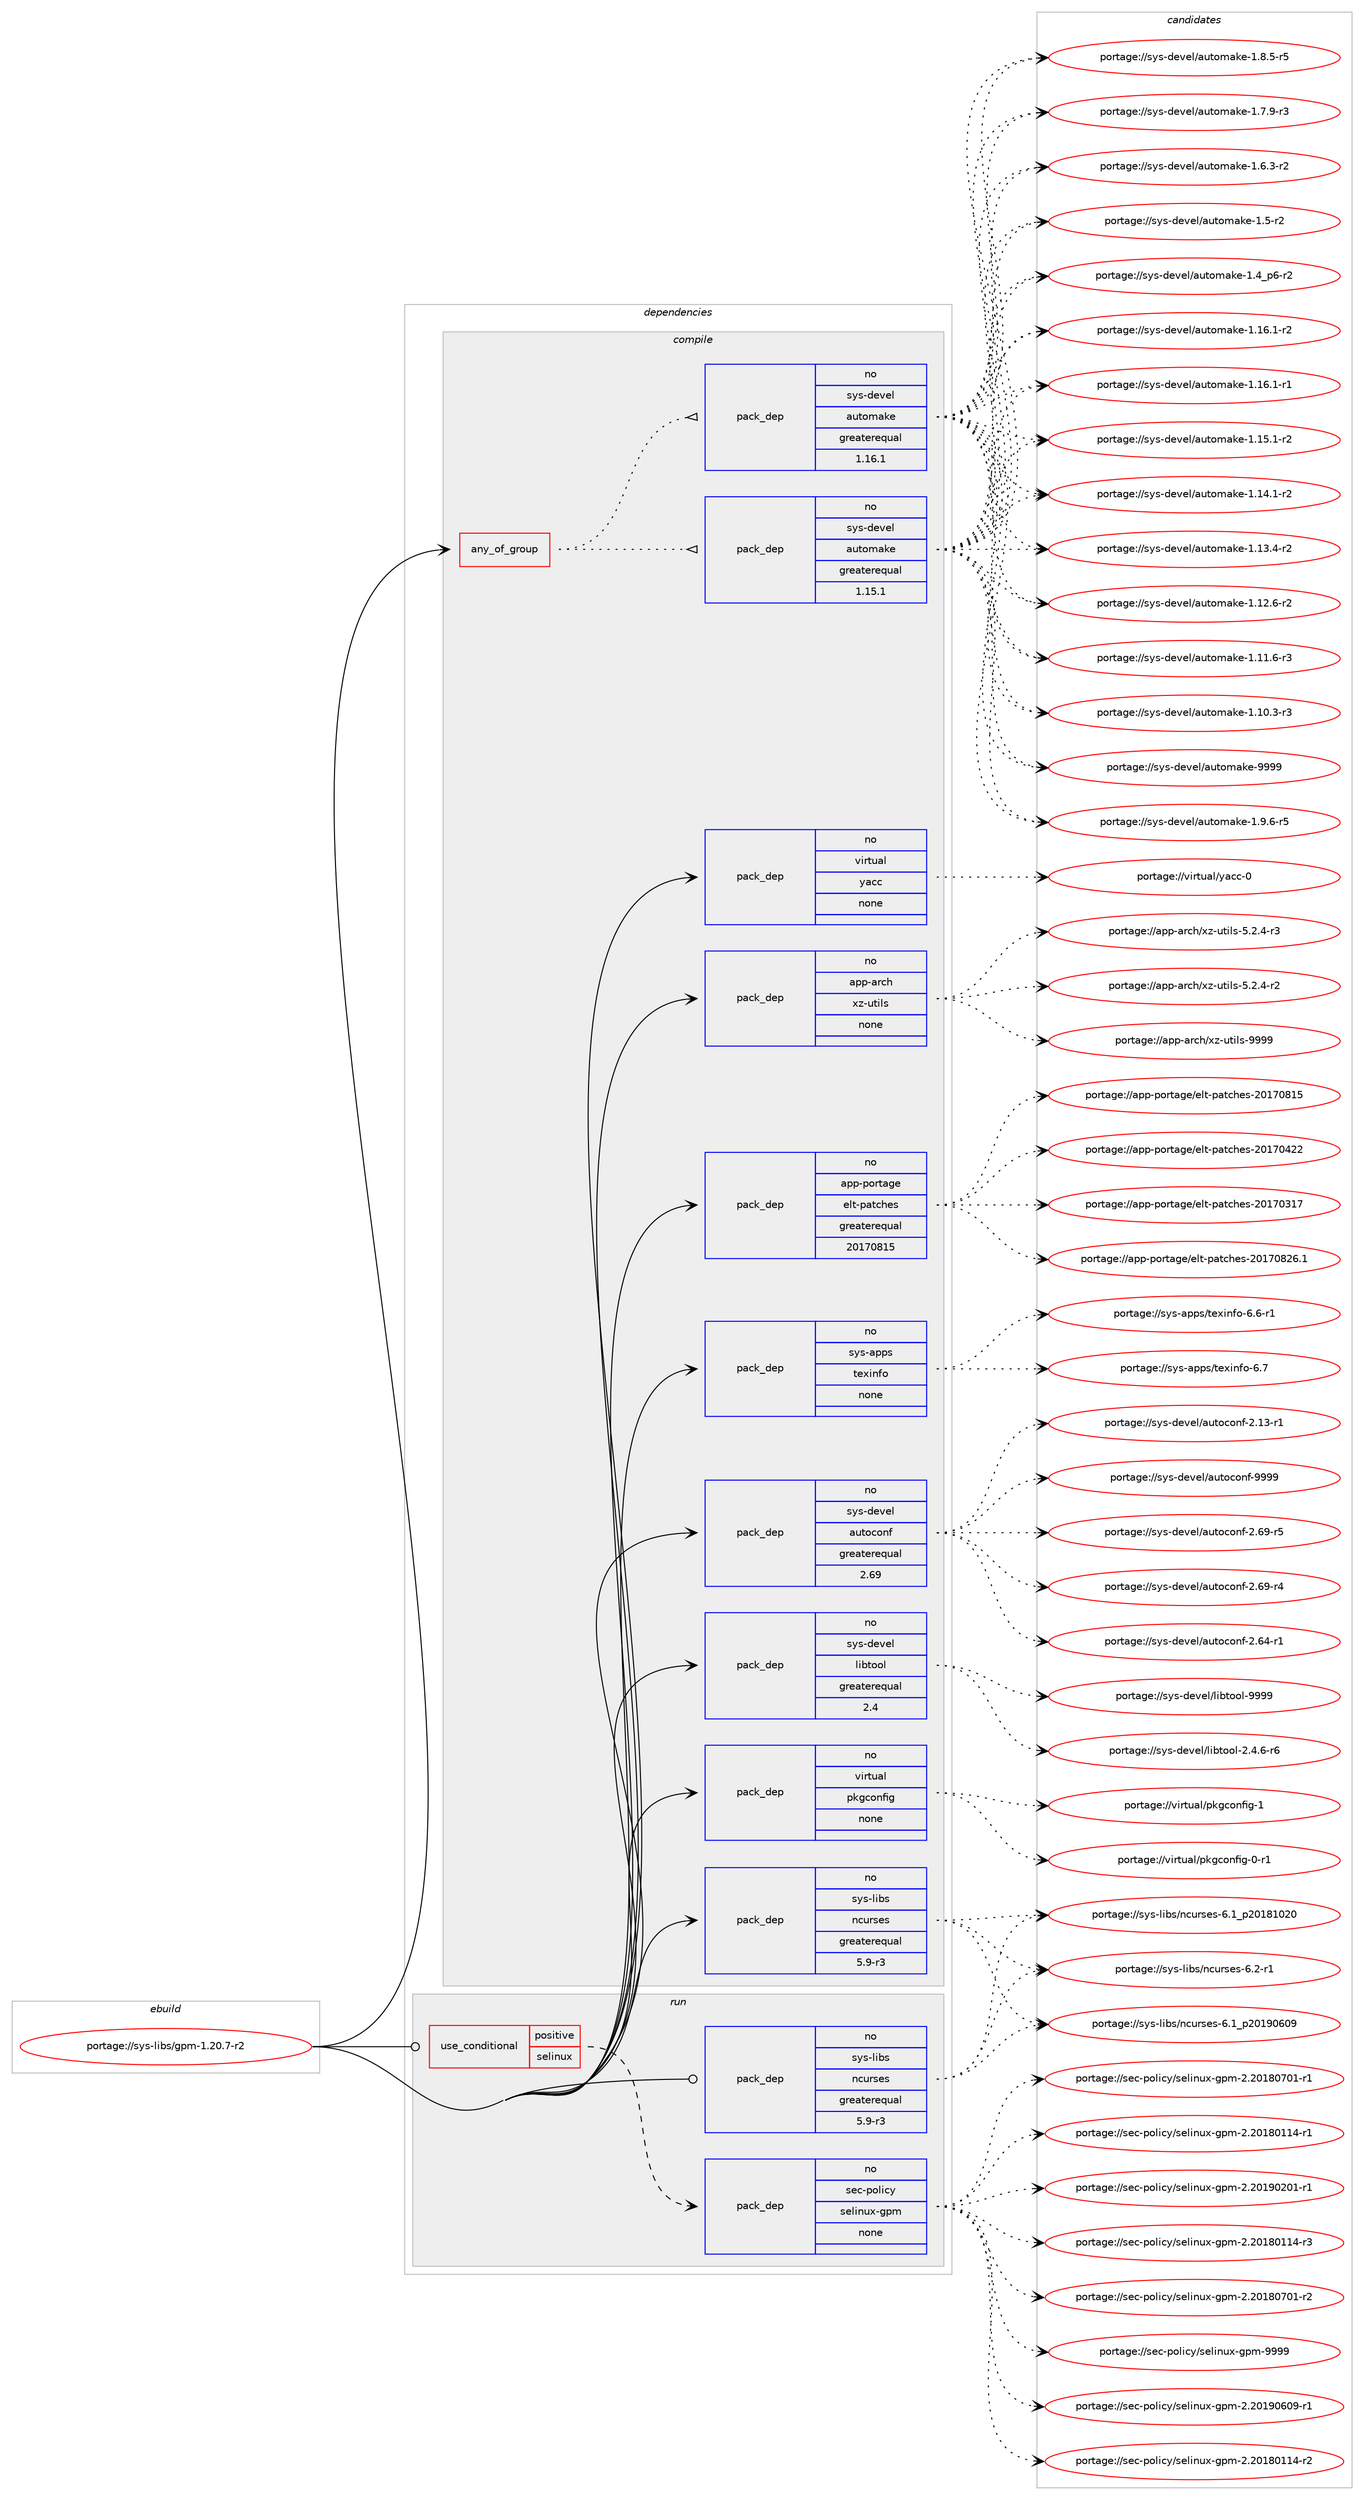 digraph prolog {

# *************
# Graph options
# *************

newrank=true;
concentrate=true;
compound=true;
graph [rankdir=LR,fontname=Helvetica,fontsize=10,ranksep=1.5];#, ranksep=2.5, nodesep=0.2];
edge  [arrowhead=vee];
node  [fontname=Helvetica,fontsize=10];

# **********
# The ebuild
# **********

subgraph cluster_leftcol {
color=gray;
rank=same;
label=<<i>ebuild</i>>;
id [label="portage://sys-libs/gpm-1.20.7-r2", color=red, width=4, href="../sys-libs/gpm-1.20.7-r2.svg"];
}

# ****************
# The dependencies
# ****************

subgraph cluster_midcol {
color=gray;
label=<<i>dependencies</i>>;
subgraph cluster_compile {
fillcolor="#eeeeee";
style=filled;
label=<<i>compile</i>>;
subgraph any901 {
dependency41653 [label=<<TABLE BORDER="0" CELLBORDER="1" CELLSPACING="0" CELLPADDING="4"><TR><TD CELLPADDING="10">any_of_group</TD></TR></TABLE>>, shape=none, color=red];subgraph pack32722 {
dependency41654 [label=<<TABLE BORDER="0" CELLBORDER="1" CELLSPACING="0" CELLPADDING="4" WIDTH="220"><TR><TD ROWSPAN="6" CELLPADDING="30">pack_dep</TD></TR><TR><TD WIDTH="110">no</TD></TR><TR><TD>sys-devel</TD></TR><TR><TD>automake</TD></TR><TR><TD>greaterequal</TD></TR><TR><TD>1.16.1</TD></TR></TABLE>>, shape=none, color=blue];
}
dependency41653:e -> dependency41654:w [weight=20,style="dotted",arrowhead="oinv"];
subgraph pack32723 {
dependency41655 [label=<<TABLE BORDER="0" CELLBORDER="1" CELLSPACING="0" CELLPADDING="4" WIDTH="220"><TR><TD ROWSPAN="6" CELLPADDING="30">pack_dep</TD></TR><TR><TD WIDTH="110">no</TD></TR><TR><TD>sys-devel</TD></TR><TR><TD>automake</TD></TR><TR><TD>greaterequal</TD></TR><TR><TD>1.15.1</TD></TR></TABLE>>, shape=none, color=blue];
}
dependency41653:e -> dependency41655:w [weight=20,style="dotted",arrowhead="oinv"];
}
id:e -> dependency41653:w [weight=20,style="solid",arrowhead="vee"];
subgraph pack32724 {
dependency41656 [label=<<TABLE BORDER="0" CELLBORDER="1" CELLSPACING="0" CELLPADDING="4" WIDTH="220"><TR><TD ROWSPAN="6" CELLPADDING="30">pack_dep</TD></TR><TR><TD WIDTH="110">no</TD></TR><TR><TD>app-arch</TD></TR><TR><TD>xz-utils</TD></TR><TR><TD>none</TD></TR><TR><TD></TD></TR></TABLE>>, shape=none, color=blue];
}
id:e -> dependency41656:w [weight=20,style="solid",arrowhead="vee"];
subgraph pack32725 {
dependency41657 [label=<<TABLE BORDER="0" CELLBORDER="1" CELLSPACING="0" CELLPADDING="4" WIDTH="220"><TR><TD ROWSPAN="6" CELLPADDING="30">pack_dep</TD></TR><TR><TD WIDTH="110">no</TD></TR><TR><TD>app-portage</TD></TR><TR><TD>elt-patches</TD></TR><TR><TD>greaterequal</TD></TR><TR><TD>20170815</TD></TR></TABLE>>, shape=none, color=blue];
}
id:e -> dependency41657:w [weight=20,style="solid",arrowhead="vee"];
subgraph pack32726 {
dependency41658 [label=<<TABLE BORDER="0" CELLBORDER="1" CELLSPACING="0" CELLPADDING="4" WIDTH="220"><TR><TD ROWSPAN="6" CELLPADDING="30">pack_dep</TD></TR><TR><TD WIDTH="110">no</TD></TR><TR><TD>sys-apps</TD></TR><TR><TD>texinfo</TD></TR><TR><TD>none</TD></TR><TR><TD></TD></TR></TABLE>>, shape=none, color=blue];
}
id:e -> dependency41658:w [weight=20,style="solid",arrowhead="vee"];
subgraph pack32727 {
dependency41659 [label=<<TABLE BORDER="0" CELLBORDER="1" CELLSPACING="0" CELLPADDING="4" WIDTH="220"><TR><TD ROWSPAN="6" CELLPADDING="30">pack_dep</TD></TR><TR><TD WIDTH="110">no</TD></TR><TR><TD>sys-devel</TD></TR><TR><TD>autoconf</TD></TR><TR><TD>greaterequal</TD></TR><TR><TD>2.69</TD></TR></TABLE>>, shape=none, color=blue];
}
id:e -> dependency41659:w [weight=20,style="solid",arrowhead="vee"];
subgraph pack32728 {
dependency41660 [label=<<TABLE BORDER="0" CELLBORDER="1" CELLSPACING="0" CELLPADDING="4" WIDTH="220"><TR><TD ROWSPAN="6" CELLPADDING="30">pack_dep</TD></TR><TR><TD WIDTH="110">no</TD></TR><TR><TD>sys-devel</TD></TR><TR><TD>libtool</TD></TR><TR><TD>greaterequal</TD></TR><TR><TD>2.4</TD></TR></TABLE>>, shape=none, color=blue];
}
id:e -> dependency41660:w [weight=20,style="solid",arrowhead="vee"];
subgraph pack32729 {
dependency41661 [label=<<TABLE BORDER="0" CELLBORDER="1" CELLSPACING="0" CELLPADDING="4" WIDTH="220"><TR><TD ROWSPAN="6" CELLPADDING="30">pack_dep</TD></TR><TR><TD WIDTH="110">no</TD></TR><TR><TD>sys-libs</TD></TR><TR><TD>ncurses</TD></TR><TR><TD>greaterequal</TD></TR><TR><TD>5.9-r3</TD></TR></TABLE>>, shape=none, color=blue];
}
id:e -> dependency41661:w [weight=20,style="solid",arrowhead="vee"];
subgraph pack32730 {
dependency41662 [label=<<TABLE BORDER="0" CELLBORDER="1" CELLSPACING="0" CELLPADDING="4" WIDTH="220"><TR><TD ROWSPAN="6" CELLPADDING="30">pack_dep</TD></TR><TR><TD WIDTH="110">no</TD></TR><TR><TD>virtual</TD></TR><TR><TD>pkgconfig</TD></TR><TR><TD>none</TD></TR><TR><TD></TD></TR></TABLE>>, shape=none, color=blue];
}
id:e -> dependency41662:w [weight=20,style="solid",arrowhead="vee"];
subgraph pack32731 {
dependency41663 [label=<<TABLE BORDER="0" CELLBORDER="1" CELLSPACING="0" CELLPADDING="4" WIDTH="220"><TR><TD ROWSPAN="6" CELLPADDING="30">pack_dep</TD></TR><TR><TD WIDTH="110">no</TD></TR><TR><TD>virtual</TD></TR><TR><TD>yacc</TD></TR><TR><TD>none</TD></TR><TR><TD></TD></TR></TABLE>>, shape=none, color=blue];
}
id:e -> dependency41663:w [weight=20,style="solid",arrowhead="vee"];
}
subgraph cluster_compileandrun {
fillcolor="#eeeeee";
style=filled;
label=<<i>compile and run</i>>;
}
subgraph cluster_run {
fillcolor="#eeeeee";
style=filled;
label=<<i>run</i>>;
subgraph cond7974 {
dependency41664 [label=<<TABLE BORDER="0" CELLBORDER="1" CELLSPACING="0" CELLPADDING="4"><TR><TD ROWSPAN="3" CELLPADDING="10">use_conditional</TD></TR><TR><TD>positive</TD></TR><TR><TD>selinux</TD></TR></TABLE>>, shape=none, color=red];
subgraph pack32732 {
dependency41665 [label=<<TABLE BORDER="0" CELLBORDER="1" CELLSPACING="0" CELLPADDING="4" WIDTH="220"><TR><TD ROWSPAN="6" CELLPADDING="30">pack_dep</TD></TR><TR><TD WIDTH="110">no</TD></TR><TR><TD>sec-policy</TD></TR><TR><TD>selinux-gpm</TD></TR><TR><TD>none</TD></TR><TR><TD></TD></TR></TABLE>>, shape=none, color=blue];
}
dependency41664:e -> dependency41665:w [weight=20,style="dashed",arrowhead="vee"];
}
id:e -> dependency41664:w [weight=20,style="solid",arrowhead="odot"];
subgraph pack32733 {
dependency41666 [label=<<TABLE BORDER="0" CELLBORDER="1" CELLSPACING="0" CELLPADDING="4" WIDTH="220"><TR><TD ROWSPAN="6" CELLPADDING="30">pack_dep</TD></TR><TR><TD WIDTH="110">no</TD></TR><TR><TD>sys-libs</TD></TR><TR><TD>ncurses</TD></TR><TR><TD>greaterequal</TD></TR><TR><TD>5.9-r3</TD></TR></TABLE>>, shape=none, color=blue];
}
id:e -> dependency41666:w [weight=20,style="solid",arrowhead="odot"];
}
}

# **************
# The candidates
# **************

subgraph cluster_choices {
rank=same;
color=gray;
label=<<i>candidates</i>>;

subgraph choice32722 {
color=black;
nodesep=1;
choice115121115451001011181011084797117116111109971071014557575757 [label="portage://sys-devel/automake-9999", color=red, width=4,href="../sys-devel/automake-9999.svg"];
choice115121115451001011181011084797117116111109971071014549465746544511453 [label="portage://sys-devel/automake-1.9.6-r5", color=red, width=4,href="../sys-devel/automake-1.9.6-r5.svg"];
choice115121115451001011181011084797117116111109971071014549465646534511453 [label="portage://sys-devel/automake-1.8.5-r5", color=red, width=4,href="../sys-devel/automake-1.8.5-r5.svg"];
choice115121115451001011181011084797117116111109971071014549465546574511451 [label="portage://sys-devel/automake-1.7.9-r3", color=red, width=4,href="../sys-devel/automake-1.7.9-r3.svg"];
choice115121115451001011181011084797117116111109971071014549465446514511450 [label="portage://sys-devel/automake-1.6.3-r2", color=red, width=4,href="../sys-devel/automake-1.6.3-r2.svg"];
choice11512111545100101118101108479711711611110997107101454946534511450 [label="portage://sys-devel/automake-1.5-r2", color=red, width=4,href="../sys-devel/automake-1.5-r2.svg"];
choice115121115451001011181011084797117116111109971071014549465295112544511450 [label="portage://sys-devel/automake-1.4_p6-r2", color=red, width=4,href="../sys-devel/automake-1.4_p6-r2.svg"];
choice11512111545100101118101108479711711611110997107101454946495446494511450 [label="portage://sys-devel/automake-1.16.1-r2", color=red, width=4,href="../sys-devel/automake-1.16.1-r2.svg"];
choice11512111545100101118101108479711711611110997107101454946495446494511449 [label="portage://sys-devel/automake-1.16.1-r1", color=red, width=4,href="../sys-devel/automake-1.16.1-r1.svg"];
choice11512111545100101118101108479711711611110997107101454946495346494511450 [label="portage://sys-devel/automake-1.15.1-r2", color=red, width=4,href="../sys-devel/automake-1.15.1-r2.svg"];
choice11512111545100101118101108479711711611110997107101454946495246494511450 [label="portage://sys-devel/automake-1.14.1-r2", color=red, width=4,href="../sys-devel/automake-1.14.1-r2.svg"];
choice11512111545100101118101108479711711611110997107101454946495146524511450 [label="portage://sys-devel/automake-1.13.4-r2", color=red, width=4,href="../sys-devel/automake-1.13.4-r2.svg"];
choice11512111545100101118101108479711711611110997107101454946495046544511450 [label="portage://sys-devel/automake-1.12.6-r2", color=red, width=4,href="../sys-devel/automake-1.12.6-r2.svg"];
choice11512111545100101118101108479711711611110997107101454946494946544511451 [label="portage://sys-devel/automake-1.11.6-r3", color=red, width=4,href="../sys-devel/automake-1.11.6-r3.svg"];
choice11512111545100101118101108479711711611110997107101454946494846514511451 [label="portage://sys-devel/automake-1.10.3-r3", color=red, width=4,href="../sys-devel/automake-1.10.3-r3.svg"];
dependency41654:e -> choice115121115451001011181011084797117116111109971071014557575757:w [style=dotted,weight="100"];
dependency41654:e -> choice115121115451001011181011084797117116111109971071014549465746544511453:w [style=dotted,weight="100"];
dependency41654:e -> choice115121115451001011181011084797117116111109971071014549465646534511453:w [style=dotted,weight="100"];
dependency41654:e -> choice115121115451001011181011084797117116111109971071014549465546574511451:w [style=dotted,weight="100"];
dependency41654:e -> choice115121115451001011181011084797117116111109971071014549465446514511450:w [style=dotted,weight="100"];
dependency41654:e -> choice11512111545100101118101108479711711611110997107101454946534511450:w [style=dotted,weight="100"];
dependency41654:e -> choice115121115451001011181011084797117116111109971071014549465295112544511450:w [style=dotted,weight="100"];
dependency41654:e -> choice11512111545100101118101108479711711611110997107101454946495446494511450:w [style=dotted,weight="100"];
dependency41654:e -> choice11512111545100101118101108479711711611110997107101454946495446494511449:w [style=dotted,weight="100"];
dependency41654:e -> choice11512111545100101118101108479711711611110997107101454946495346494511450:w [style=dotted,weight="100"];
dependency41654:e -> choice11512111545100101118101108479711711611110997107101454946495246494511450:w [style=dotted,weight="100"];
dependency41654:e -> choice11512111545100101118101108479711711611110997107101454946495146524511450:w [style=dotted,weight="100"];
dependency41654:e -> choice11512111545100101118101108479711711611110997107101454946495046544511450:w [style=dotted,weight="100"];
dependency41654:e -> choice11512111545100101118101108479711711611110997107101454946494946544511451:w [style=dotted,weight="100"];
dependency41654:e -> choice11512111545100101118101108479711711611110997107101454946494846514511451:w [style=dotted,weight="100"];
}
subgraph choice32723 {
color=black;
nodesep=1;
choice115121115451001011181011084797117116111109971071014557575757 [label="portage://sys-devel/automake-9999", color=red, width=4,href="../sys-devel/automake-9999.svg"];
choice115121115451001011181011084797117116111109971071014549465746544511453 [label="portage://sys-devel/automake-1.9.6-r5", color=red, width=4,href="../sys-devel/automake-1.9.6-r5.svg"];
choice115121115451001011181011084797117116111109971071014549465646534511453 [label="portage://sys-devel/automake-1.8.5-r5", color=red, width=4,href="../sys-devel/automake-1.8.5-r5.svg"];
choice115121115451001011181011084797117116111109971071014549465546574511451 [label="portage://sys-devel/automake-1.7.9-r3", color=red, width=4,href="../sys-devel/automake-1.7.9-r3.svg"];
choice115121115451001011181011084797117116111109971071014549465446514511450 [label="portage://sys-devel/automake-1.6.3-r2", color=red, width=4,href="../sys-devel/automake-1.6.3-r2.svg"];
choice11512111545100101118101108479711711611110997107101454946534511450 [label="portage://sys-devel/automake-1.5-r2", color=red, width=4,href="../sys-devel/automake-1.5-r2.svg"];
choice115121115451001011181011084797117116111109971071014549465295112544511450 [label="portage://sys-devel/automake-1.4_p6-r2", color=red, width=4,href="../sys-devel/automake-1.4_p6-r2.svg"];
choice11512111545100101118101108479711711611110997107101454946495446494511450 [label="portage://sys-devel/automake-1.16.1-r2", color=red, width=4,href="../sys-devel/automake-1.16.1-r2.svg"];
choice11512111545100101118101108479711711611110997107101454946495446494511449 [label="portage://sys-devel/automake-1.16.1-r1", color=red, width=4,href="../sys-devel/automake-1.16.1-r1.svg"];
choice11512111545100101118101108479711711611110997107101454946495346494511450 [label="portage://sys-devel/automake-1.15.1-r2", color=red, width=4,href="../sys-devel/automake-1.15.1-r2.svg"];
choice11512111545100101118101108479711711611110997107101454946495246494511450 [label="portage://sys-devel/automake-1.14.1-r2", color=red, width=4,href="../sys-devel/automake-1.14.1-r2.svg"];
choice11512111545100101118101108479711711611110997107101454946495146524511450 [label="portage://sys-devel/automake-1.13.4-r2", color=red, width=4,href="../sys-devel/automake-1.13.4-r2.svg"];
choice11512111545100101118101108479711711611110997107101454946495046544511450 [label="portage://sys-devel/automake-1.12.6-r2", color=red, width=4,href="../sys-devel/automake-1.12.6-r2.svg"];
choice11512111545100101118101108479711711611110997107101454946494946544511451 [label="portage://sys-devel/automake-1.11.6-r3", color=red, width=4,href="../sys-devel/automake-1.11.6-r3.svg"];
choice11512111545100101118101108479711711611110997107101454946494846514511451 [label="portage://sys-devel/automake-1.10.3-r3", color=red, width=4,href="../sys-devel/automake-1.10.3-r3.svg"];
dependency41655:e -> choice115121115451001011181011084797117116111109971071014557575757:w [style=dotted,weight="100"];
dependency41655:e -> choice115121115451001011181011084797117116111109971071014549465746544511453:w [style=dotted,weight="100"];
dependency41655:e -> choice115121115451001011181011084797117116111109971071014549465646534511453:w [style=dotted,weight="100"];
dependency41655:e -> choice115121115451001011181011084797117116111109971071014549465546574511451:w [style=dotted,weight="100"];
dependency41655:e -> choice115121115451001011181011084797117116111109971071014549465446514511450:w [style=dotted,weight="100"];
dependency41655:e -> choice11512111545100101118101108479711711611110997107101454946534511450:w [style=dotted,weight="100"];
dependency41655:e -> choice115121115451001011181011084797117116111109971071014549465295112544511450:w [style=dotted,weight="100"];
dependency41655:e -> choice11512111545100101118101108479711711611110997107101454946495446494511450:w [style=dotted,weight="100"];
dependency41655:e -> choice11512111545100101118101108479711711611110997107101454946495446494511449:w [style=dotted,weight="100"];
dependency41655:e -> choice11512111545100101118101108479711711611110997107101454946495346494511450:w [style=dotted,weight="100"];
dependency41655:e -> choice11512111545100101118101108479711711611110997107101454946495246494511450:w [style=dotted,weight="100"];
dependency41655:e -> choice11512111545100101118101108479711711611110997107101454946495146524511450:w [style=dotted,weight="100"];
dependency41655:e -> choice11512111545100101118101108479711711611110997107101454946495046544511450:w [style=dotted,weight="100"];
dependency41655:e -> choice11512111545100101118101108479711711611110997107101454946494946544511451:w [style=dotted,weight="100"];
dependency41655:e -> choice11512111545100101118101108479711711611110997107101454946494846514511451:w [style=dotted,weight="100"];
}
subgraph choice32724 {
color=black;
nodesep=1;
choice9711211245971149910447120122451171161051081154557575757 [label="portage://app-arch/xz-utils-9999", color=red, width=4,href="../app-arch/xz-utils-9999.svg"];
choice9711211245971149910447120122451171161051081154553465046524511451 [label="portage://app-arch/xz-utils-5.2.4-r3", color=red, width=4,href="../app-arch/xz-utils-5.2.4-r3.svg"];
choice9711211245971149910447120122451171161051081154553465046524511450 [label="portage://app-arch/xz-utils-5.2.4-r2", color=red, width=4,href="../app-arch/xz-utils-5.2.4-r2.svg"];
dependency41656:e -> choice9711211245971149910447120122451171161051081154557575757:w [style=dotted,weight="100"];
dependency41656:e -> choice9711211245971149910447120122451171161051081154553465046524511451:w [style=dotted,weight="100"];
dependency41656:e -> choice9711211245971149910447120122451171161051081154553465046524511450:w [style=dotted,weight="100"];
}
subgraph choice32725 {
color=black;
nodesep=1;
choice971121124511211111411697103101471011081164511297116991041011154550484955485650544649 [label="portage://app-portage/elt-patches-20170826.1", color=red, width=4,href="../app-portage/elt-patches-20170826.1.svg"];
choice97112112451121111141169710310147101108116451129711699104101115455048495548564953 [label="portage://app-portage/elt-patches-20170815", color=red, width=4,href="../app-portage/elt-patches-20170815.svg"];
choice97112112451121111141169710310147101108116451129711699104101115455048495548525050 [label="portage://app-portage/elt-patches-20170422", color=red, width=4,href="../app-portage/elt-patches-20170422.svg"];
choice97112112451121111141169710310147101108116451129711699104101115455048495548514955 [label="portage://app-portage/elt-patches-20170317", color=red, width=4,href="../app-portage/elt-patches-20170317.svg"];
dependency41657:e -> choice971121124511211111411697103101471011081164511297116991041011154550484955485650544649:w [style=dotted,weight="100"];
dependency41657:e -> choice97112112451121111141169710310147101108116451129711699104101115455048495548564953:w [style=dotted,weight="100"];
dependency41657:e -> choice97112112451121111141169710310147101108116451129711699104101115455048495548525050:w [style=dotted,weight="100"];
dependency41657:e -> choice97112112451121111141169710310147101108116451129711699104101115455048495548514955:w [style=dotted,weight="100"];
}
subgraph choice32726 {
color=black;
nodesep=1;
choice11512111545971121121154711610112010511010211145544655 [label="portage://sys-apps/texinfo-6.7", color=red, width=4,href="../sys-apps/texinfo-6.7.svg"];
choice115121115459711211211547116101120105110102111455446544511449 [label="portage://sys-apps/texinfo-6.6-r1", color=red, width=4,href="../sys-apps/texinfo-6.6-r1.svg"];
dependency41658:e -> choice11512111545971121121154711610112010511010211145544655:w [style=dotted,weight="100"];
dependency41658:e -> choice115121115459711211211547116101120105110102111455446544511449:w [style=dotted,weight="100"];
}
subgraph choice32727 {
color=black;
nodesep=1;
choice115121115451001011181011084797117116111991111101024557575757 [label="portage://sys-devel/autoconf-9999", color=red, width=4,href="../sys-devel/autoconf-9999.svg"];
choice1151211154510010111810110847971171161119911111010245504654574511453 [label="portage://sys-devel/autoconf-2.69-r5", color=red, width=4,href="../sys-devel/autoconf-2.69-r5.svg"];
choice1151211154510010111810110847971171161119911111010245504654574511452 [label="portage://sys-devel/autoconf-2.69-r4", color=red, width=4,href="../sys-devel/autoconf-2.69-r4.svg"];
choice1151211154510010111810110847971171161119911111010245504654524511449 [label="portage://sys-devel/autoconf-2.64-r1", color=red, width=4,href="../sys-devel/autoconf-2.64-r1.svg"];
choice1151211154510010111810110847971171161119911111010245504649514511449 [label="portage://sys-devel/autoconf-2.13-r1", color=red, width=4,href="../sys-devel/autoconf-2.13-r1.svg"];
dependency41659:e -> choice115121115451001011181011084797117116111991111101024557575757:w [style=dotted,weight="100"];
dependency41659:e -> choice1151211154510010111810110847971171161119911111010245504654574511453:w [style=dotted,weight="100"];
dependency41659:e -> choice1151211154510010111810110847971171161119911111010245504654574511452:w [style=dotted,weight="100"];
dependency41659:e -> choice1151211154510010111810110847971171161119911111010245504654524511449:w [style=dotted,weight="100"];
dependency41659:e -> choice1151211154510010111810110847971171161119911111010245504649514511449:w [style=dotted,weight="100"];
}
subgraph choice32728 {
color=black;
nodesep=1;
choice1151211154510010111810110847108105981161111111084557575757 [label="portage://sys-devel/libtool-9999", color=red, width=4,href="../sys-devel/libtool-9999.svg"];
choice1151211154510010111810110847108105981161111111084550465246544511454 [label="portage://sys-devel/libtool-2.4.6-r6", color=red, width=4,href="../sys-devel/libtool-2.4.6-r6.svg"];
dependency41660:e -> choice1151211154510010111810110847108105981161111111084557575757:w [style=dotted,weight="100"];
dependency41660:e -> choice1151211154510010111810110847108105981161111111084550465246544511454:w [style=dotted,weight="100"];
}
subgraph choice32729 {
color=black;
nodesep=1;
choice11512111545108105981154711099117114115101115455446504511449 [label="portage://sys-libs/ncurses-6.2-r1", color=red, width=4,href="../sys-libs/ncurses-6.2-r1.svg"];
choice1151211154510810598115471109911711411510111545544649951125048495748544857 [label="portage://sys-libs/ncurses-6.1_p20190609", color=red, width=4,href="../sys-libs/ncurses-6.1_p20190609.svg"];
choice1151211154510810598115471109911711411510111545544649951125048495649485048 [label="portage://sys-libs/ncurses-6.1_p20181020", color=red, width=4,href="../sys-libs/ncurses-6.1_p20181020.svg"];
dependency41661:e -> choice11512111545108105981154711099117114115101115455446504511449:w [style=dotted,weight="100"];
dependency41661:e -> choice1151211154510810598115471109911711411510111545544649951125048495748544857:w [style=dotted,weight="100"];
dependency41661:e -> choice1151211154510810598115471109911711411510111545544649951125048495649485048:w [style=dotted,weight="100"];
}
subgraph choice32730 {
color=black;
nodesep=1;
choice1181051141161179710847112107103991111101021051034549 [label="portage://virtual/pkgconfig-1", color=red, width=4,href="../virtual/pkgconfig-1.svg"];
choice11810511411611797108471121071039911111010210510345484511449 [label="portage://virtual/pkgconfig-0-r1", color=red, width=4,href="../virtual/pkgconfig-0-r1.svg"];
dependency41662:e -> choice1181051141161179710847112107103991111101021051034549:w [style=dotted,weight="100"];
dependency41662:e -> choice11810511411611797108471121071039911111010210510345484511449:w [style=dotted,weight="100"];
}
subgraph choice32731 {
color=black;
nodesep=1;
choice11810511411611797108471219799994548 [label="portage://virtual/yacc-0", color=red, width=4,href="../virtual/yacc-0.svg"];
dependency41663:e -> choice11810511411611797108471219799994548:w [style=dotted,weight="100"];
}
subgraph choice32732 {
color=black;
nodesep=1;
choice11510199451121111081059912147115101108105110117120451031121094557575757 [label="portage://sec-policy/selinux-gpm-9999", color=red, width=4,href="../sec-policy/selinux-gpm-9999.svg"];
choice115101994511211110810599121471151011081051101171204510311210945504650484957485448574511449 [label="portage://sec-policy/selinux-gpm-2.20190609-r1", color=red, width=4,href="../sec-policy/selinux-gpm-2.20190609-r1.svg"];
choice115101994511211110810599121471151011081051101171204510311210945504650484957485048494511449 [label="portage://sec-policy/selinux-gpm-2.20190201-r1", color=red, width=4,href="../sec-policy/selinux-gpm-2.20190201-r1.svg"];
choice115101994511211110810599121471151011081051101171204510311210945504650484956485548494511450 [label="portage://sec-policy/selinux-gpm-2.20180701-r2", color=red, width=4,href="../sec-policy/selinux-gpm-2.20180701-r2.svg"];
choice115101994511211110810599121471151011081051101171204510311210945504650484956485548494511449 [label="portage://sec-policy/selinux-gpm-2.20180701-r1", color=red, width=4,href="../sec-policy/selinux-gpm-2.20180701-r1.svg"];
choice115101994511211110810599121471151011081051101171204510311210945504650484956484949524511451 [label="portage://sec-policy/selinux-gpm-2.20180114-r3", color=red, width=4,href="../sec-policy/selinux-gpm-2.20180114-r3.svg"];
choice115101994511211110810599121471151011081051101171204510311210945504650484956484949524511450 [label="portage://sec-policy/selinux-gpm-2.20180114-r2", color=red, width=4,href="../sec-policy/selinux-gpm-2.20180114-r2.svg"];
choice115101994511211110810599121471151011081051101171204510311210945504650484956484949524511449 [label="portage://sec-policy/selinux-gpm-2.20180114-r1", color=red, width=4,href="../sec-policy/selinux-gpm-2.20180114-r1.svg"];
dependency41665:e -> choice11510199451121111081059912147115101108105110117120451031121094557575757:w [style=dotted,weight="100"];
dependency41665:e -> choice115101994511211110810599121471151011081051101171204510311210945504650484957485448574511449:w [style=dotted,weight="100"];
dependency41665:e -> choice115101994511211110810599121471151011081051101171204510311210945504650484957485048494511449:w [style=dotted,weight="100"];
dependency41665:e -> choice115101994511211110810599121471151011081051101171204510311210945504650484956485548494511450:w [style=dotted,weight="100"];
dependency41665:e -> choice115101994511211110810599121471151011081051101171204510311210945504650484956485548494511449:w [style=dotted,weight="100"];
dependency41665:e -> choice115101994511211110810599121471151011081051101171204510311210945504650484956484949524511451:w [style=dotted,weight="100"];
dependency41665:e -> choice115101994511211110810599121471151011081051101171204510311210945504650484956484949524511450:w [style=dotted,weight="100"];
dependency41665:e -> choice115101994511211110810599121471151011081051101171204510311210945504650484956484949524511449:w [style=dotted,weight="100"];
}
subgraph choice32733 {
color=black;
nodesep=1;
choice11512111545108105981154711099117114115101115455446504511449 [label="portage://sys-libs/ncurses-6.2-r1", color=red, width=4,href="../sys-libs/ncurses-6.2-r1.svg"];
choice1151211154510810598115471109911711411510111545544649951125048495748544857 [label="portage://sys-libs/ncurses-6.1_p20190609", color=red, width=4,href="../sys-libs/ncurses-6.1_p20190609.svg"];
choice1151211154510810598115471109911711411510111545544649951125048495649485048 [label="portage://sys-libs/ncurses-6.1_p20181020", color=red, width=4,href="../sys-libs/ncurses-6.1_p20181020.svg"];
dependency41666:e -> choice11512111545108105981154711099117114115101115455446504511449:w [style=dotted,weight="100"];
dependency41666:e -> choice1151211154510810598115471109911711411510111545544649951125048495748544857:w [style=dotted,weight="100"];
dependency41666:e -> choice1151211154510810598115471109911711411510111545544649951125048495649485048:w [style=dotted,weight="100"];
}
}

}
